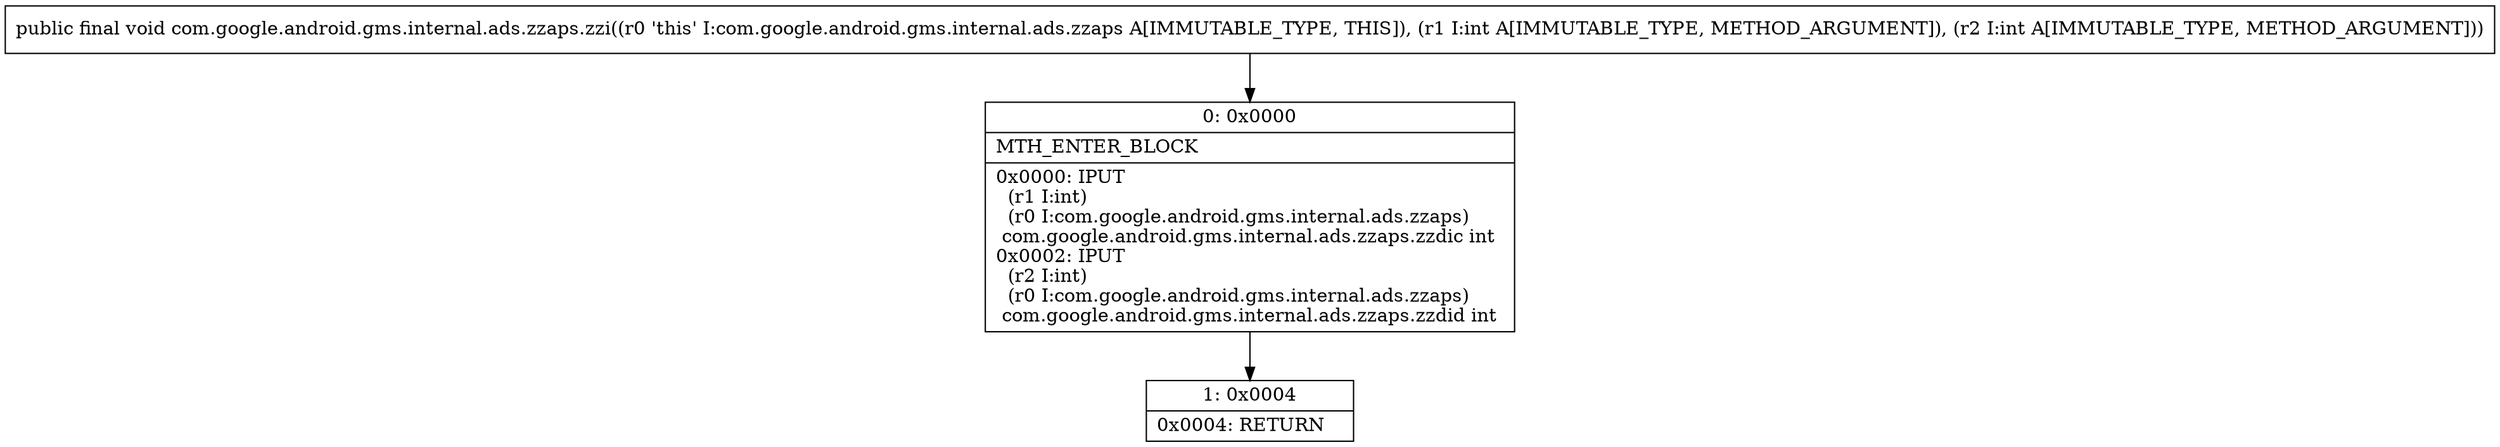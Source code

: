 digraph "CFG forcom.google.android.gms.internal.ads.zzaps.zzi(II)V" {
Node_0 [shape=record,label="{0\:\ 0x0000|MTH_ENTER_BLOCK\l|0x0000: IPUT  \l  (r1 I:int)\l  (r0 I:com.google.android.gms.internal.ads.zzaps)\l com.google.android.gms.internal.ads.zzaps.zzdic int \l0x0002: IPUT  \l  (r2 I:int)\l  (r0 I:com.google.android.gms.internal.ads.zzaps)\l com.google.android.gms.internal.ads.zzaps.zzdid int \l}"];
Node_1 [shape=record,label="{1\:\ 0x0004|0x0004: RETURN   \l}"];
MethodNode[shape=record,label="{public final void com.google.android.gms.internal.ads.zzaps.zzi((r0 'this' I:com.google.android.gms.internal.ads.zzaps A[IMMUTABLE_TYPE, THIS]), (r1 I:int A[IMMUTABLE_TYPE, METHOD_ARGUMENT]), (r2 I:int A[IMMUTABLE_TYPE, METHOD_ARGUMENT])) }"];
MethodNode -> Node_0;
Node_0 -> Node_1;
}

